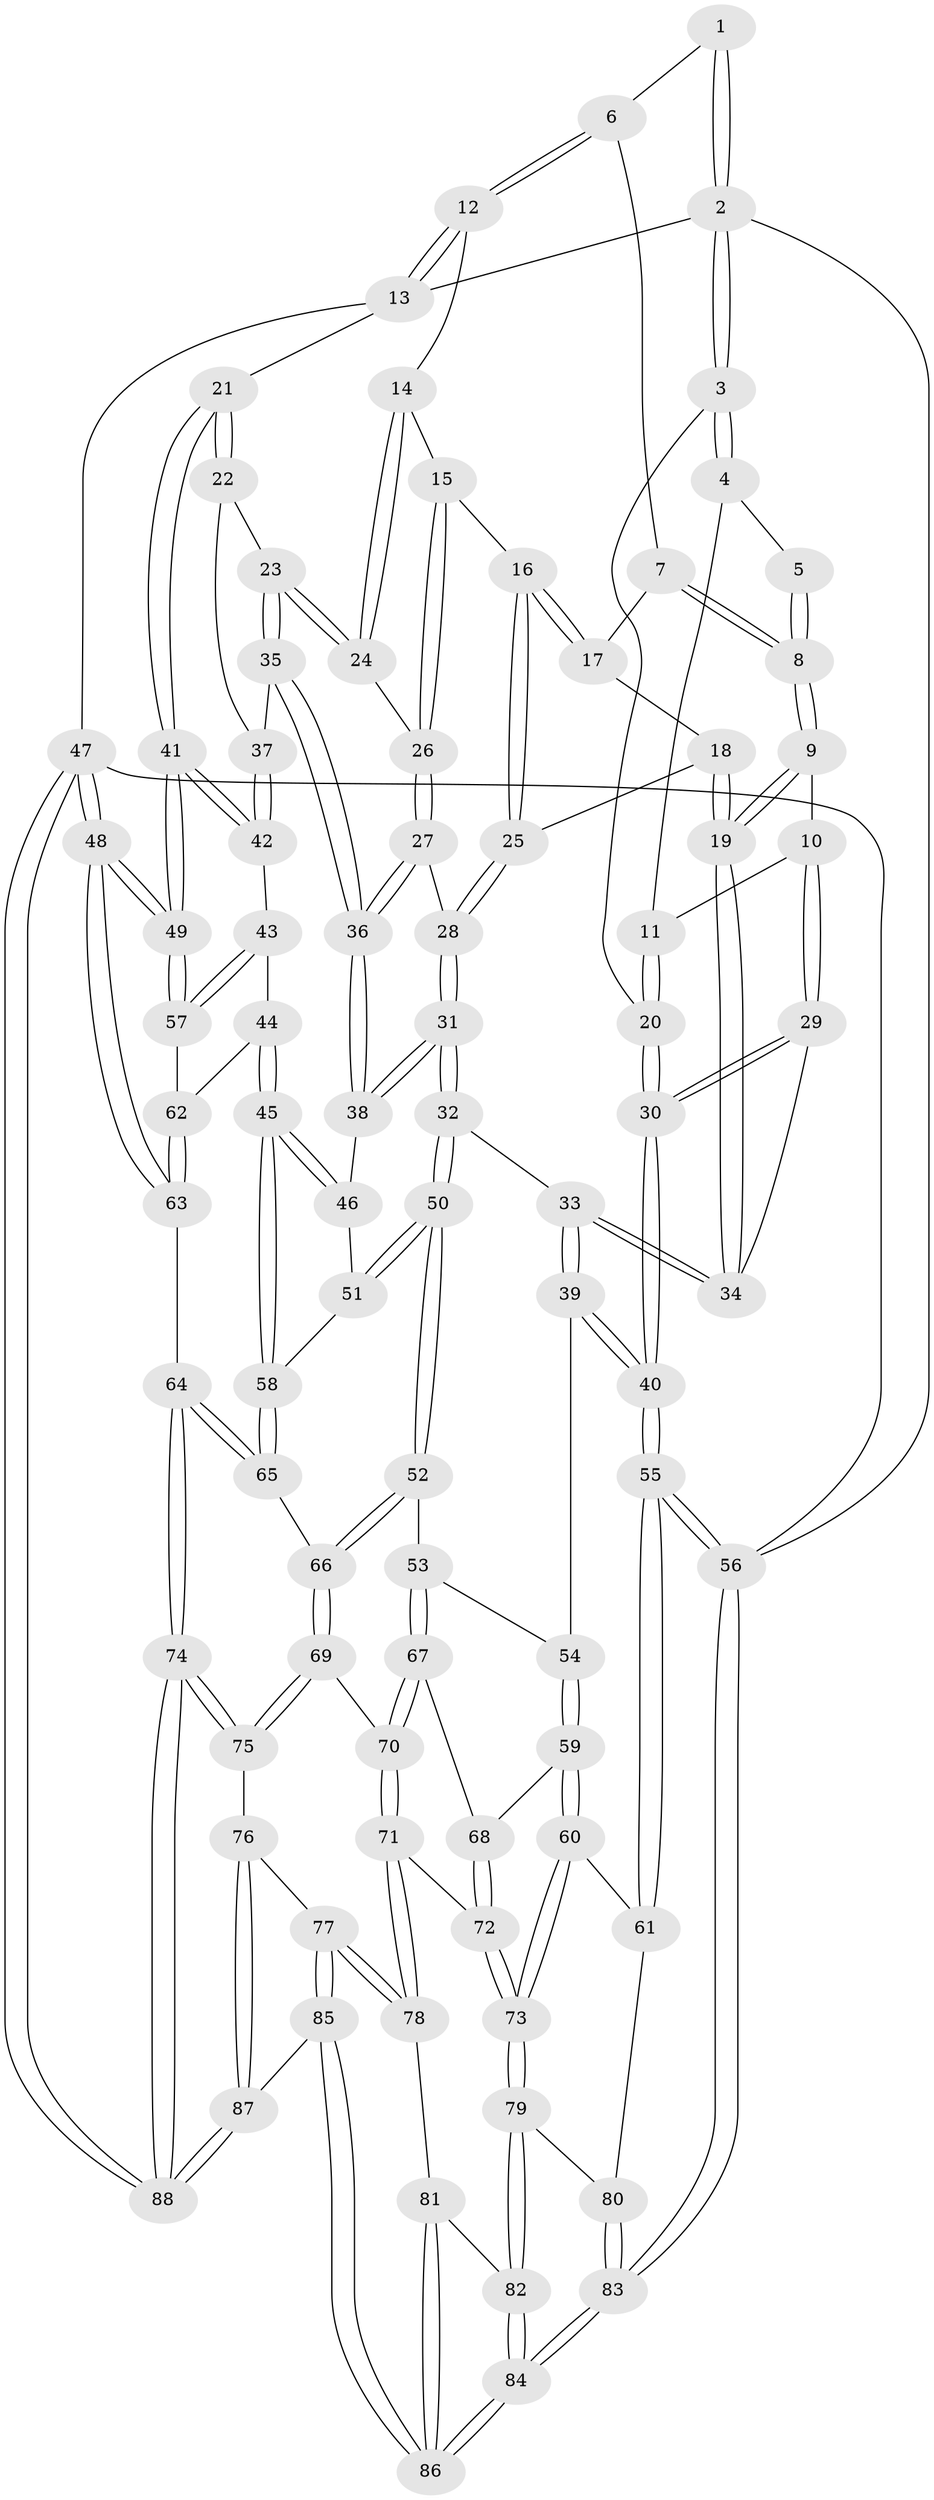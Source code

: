 // coarse degree distribution, {4: 0.39215686274509803, 3: 0.23529411764705882, 6: 0.09803921568627451, 5: 0.27450980392156865}
// Generated by graph-tools (version 1.1) at 2025/42/03/06/25 10:42:33]
// undirected, 88 vertices, 217 edges
graph export_dot {
graph [start="1"]
  node [color=gray90,style=filled];
  1 [pos="+0.1865026488344652+0"];
  2 [pos="+0+0"];
  3 [pos="+0+0"];
  4 [pos="+0.14883280154336884+0.03799843720914798"];
  5 [pos="+0.15094516327590146+0.0298082677216094"];
  6 [pos="+0.44629404850410437+0"];
  7 [pos="+0.42287264334333763+0"];
  8 [pos="+0.3779314442729589+0.004975350934770004"];
  9 [pos="+0.28147732786093826+0.15016913554746356"];
  10 [pos="+0.25007511340459665+0.15020753879866425"];
  11 [pos="+0.15826737523855364+0.1099884365342259"];
  12 [pos="+0.9201698788013808+0"];
  13 [pos="+1+0"];
  14 [pos="+0.8684696714814305+0"];
  15 [pos="+0.591776524451577+0.1768297785888696"];
  16 [pos="+0.5637544250372266+0.1771489523802739"];
  17 [pos="+0.45121504664418527+0.009274121576752286"];
  18 [pos="+0.4518111595599354+0.20178280413140082"];
  19 [pos="+0.3384347471161903+0.2839510588900764"];
  20 [pos="+0+0.2110081157126665"];
  21 [pos="+1+0"];
  22 [pos="+0.9764510362578165+0.15775278900709855"];
  23 [pos="+0.8018612106764373+0.28147429696428017"];
  24 [pos="+0.762466939898738+0.1726783588951641"];
  25 [pos="+0.5329972843676077+0.22280120765101094"];
  26 [pos="+0.6649765715071281+0.2349226999623691"];
  27 [pos="+0.6592691975081948+0.29494748378538854"];
  28 [pos="+0.5215052828633193+0.3416753301568217"];
  29 [pos="+0.09817007811450515+0.3016520190333028"];
  30 [pos="+0+0.4027394842512257"];
  31 [pos="+0.4779281676857755+0.39857829069110984"];
  32 [pos="+0.4679199464051637+0.40662078721434647"];
  33 [pos="+0.35436935347012294+0.35086037723898644"];
  34 [pos="+0.34282896703939525+0.3234007968750885"];
  35 [pos="+0.8054477111929442+0.3765167859101574"];
  36 [pos="+0.7647804581152643+0.392387325438059"];
  37 [pos="+0.8224917370789048+0.37964317294390926"];
  38 [pos="+0.7503440253396044+0.4119016997792585"];
  39 [pos="+0.16992217015984784+0.5155914121959178"];
  40 [pos="+0+0.4309893415609584"];
  41 [pos="+1+0.4013088503522372"];
  42 [pos="+0.9697923960918771+0.4416373149586544"];
  43 [pos="+0.9455004347788236+0.4820882973850553"];
  44 [pos="+0.8325284330723174+0.6081446232285902"];
  45 [pos="+0.7770607493509046+0.613144905799463"];
  46 [pos="+0.7379543839150741+0.448733135466362"];
  47 [pos="+1+1"];
  48 [pos="+1+1"];
  49 [pos="+1+1"];
  50 [pos="+0.5008177523992859+0.5599289256844752"];
  51 [pos="+0.5600341051487993+0.5493933743508288"];
  52 [pos="+0.49615837112042427+0.5731125530313437"];
  53 [pos="+0.42807857189822224+0.6158156926588918"];
  54 [pos="+0.19668517203293015+0.5528667551298767"];
  55 [pos="+0+0.7053194337805118"];
  56 [pos="+0+1"];
  57 [pos="+0.9601872119564997+0.6853255703115969"];
  58 [pos="+0.776829687767981+0.6133668171692606"];
  59 [pos="+0.20299517221673496+0.707955575493769"];
  60 [pos="+0.1928342241336073+0.7195990253223141"];
  61 [pos="+0+0.7676608282982952"];
  62 [pos="+0.8490472814109826+0.6222639984421083"];
  63 [pos="+0.8795745943743326+0.8606752065297865"];
  64 [pos="+0.809234700193409+0.8322456240221998"];
  65 [pos="+0.7186467866099795+0.7409775767332026"];
  66 [pos="+0.6180232569487673+0.7492791515184679"];
  67 [pos="+0.42141808142931114+0.6307979124976257"];
  68 [pos="+0.2758293735929863+0.7290528673562919"];
  69 [pos="+0.608205036829248+0.7656670367648868"];
  70 [pos="+0.41200947141330546+0.7871578843146204"];
  71 [pos="+0.38656123165034006+0.8391278669969264"];
  72 [pos="+0.3294292858043946+0.8150470938838832"];
  73 [pos="+0.19944845113593196+0.8632082468668989"];
  74 [pos="+0.6588522032505675+0.950000151159637"];
  75 [pos="+0.5803261937913782+0.8623159121699397"];
  76 [pos="+0.4951877846827375+0.9069701971819952"];
  77 [pos="+0.40790015686249254+0.8876816933046914"];
  78 [pos="+0.40096070070105716+0.8823683827331553"];
  79 [pos="+0.18446201677478058+0.8910188784047142"];
  80 [pos="+0.10594047805119149+0.8872815478882464"];
  81 [pos="+0.32151476661103906+0.9332365351122203"];
  82 [pos="+0.1978345103001636+0.9122449452062065"];
  83 [pos="+0+1"];
  84 [pos="+0.2112611887850553+1"];
  85 [pos="+0.39176239063787316+1"];
  86 [pos="+0.2531896812382277+1"];
  87 [pos="+0.5737809178172147+1"];
  88 [pos="+0.6908680887166663+1"];
  1 -- 2;
  1 -- 2;
  1 -- 6;
  2 -- 3;
  2 -- 3;
  2 -- 13;
  2 -- 56;
  3 -- 4;
  3 -- 4;
  3 -- 20;
  4 -- 5;
  4 -- 11;
  5 -- 8;
  5 -- 8;
  6 -- 7;
  6 -- 12;
  6 -- 12;
  7 -- 8;
  7 -- 8;
  7 -- 17;
  8 -- 9;
  8 -- 9;
  9 -- 10;
  9 -- 19;
  9 -- 19;
  10 -- 11;
  10 -- 29;
  10 -- 29;
  11 -- 20;
  11 -- 20;
  12 -- 13;
  12 -- 13;
  12 -- 14;
  13 -- 21;
  13 -- 47;
  14 -- 15;
  14 -- 24;
  14 -- 24;
  15 -- 16;
  15 -- 26;
  15 -- 26;
  16 -- 17;
  16 -- 17;
  16 -- 25;
  16 -- 25;
  17 -- 18;
  18 -- 19;
  18 -- 19;
  18 -- 25;
  19 -- 34;
  19 -- 34;
  20 -- 30;
  20 -- 30;
  21 -- 22;
  21 -- 22;
  21 -- 41;
  21 -- 41;
  22 -- 23;
  22 -- 37;
  23 -- 24;
  23 -- 24;
  23 -- 35;
  23 -- 35;
  24 -- 26;
  25 -- 28;
  25 -- 28;
  26 -- 27;
  26 -- 27;
  27 -- 28;
  27 -- 36;
  27 -- 36;
  28 -- 31;
  28 -- 31;
  29 -- 30;
  29 -- 30;
  29 -- 34;
  30 -- 40;
  30 -- 40;
  31 -- 32;
  31 -- 32;
  31 -- 38;
  31 -- 38;
  32 -- 33;
  32 -- 50;
  32 -- 50;
  33 -- 34;
  33 -- 34;
  33 -- 39;
  33 -- 39;
  35 -- 36;
  35 -- 36;
  35 -- 37;
  36 -- 38;
  36 -- 38;
  37 -- 42;
  37 -- 42;
  38 -- 46;
  39 -- 40;
  39 -- 40;
  39 -- 54;
  40 -- 55;
  40 -- 55;
  41 -- 42;
  41 -- 42;
  41 -- 49;
  41 -- 49;
  42 -- 43;
  43 -- 44;
  43 -- 57;
  43 -- 57;
  44 -- 45;
  44 -- 45;
  44 -- 62;
  45 -- 46;
  45 -- 46;
  45 -- 58;
  45 -- 58;
  46 -- 51;
  47 -- 48;
  47 -- 48;
  47 -- 88;
  47 -- 88;
  47 -- 56;
  48 -- 49;
  48 -- 49;
  48 -- 63;
  48 -- 63;
  49 -- 57;
  49 -- 57;
  50 -- 51;
  50 -- 51;
  50 -- 52;
  50 -- 52;
  51 -- 58;
  52 -- 53;
  52 -- 66;
  52 -- 66;
  53 -- 54;
  53 -- 67;
  53 -- 67;
  54 -- 59;
  54 -- 59;
  55 -- 56;
  55 -- 56;
  55 -- 61;
  55 -- 61;
  56 -- 83;
  56 -- 83;
  57 -- 62;
  58 -- 65;
  58 -- 65;
  59 -- 60;
  59 -- 60;
  59 -- 68;
  60 -- 61;
  60 -- 73;
  60 -- 73;
  61 -- 80;
  62 -- 63;
  62 -- 63;
  63 -- 64;
  64 -- 65;
  64 -- 65;
  64 -- 74;
  64 -- 74;
  65 -- 66;
  66 -- 69;
  66 -- 69;
  67 -- 68;
  67 -- 70;
  67 -- 70;
  68 -- 72;
  68 -- 72;
  69 -- 70;
  69 -- 75;
  69 -- 75;
  70 -- 71;
  70 -- 71;
  71 -- 72;
  71 -- 78;
  71 -- 78;
  72 -- 73;
  72 -- 73;
  73 -- 79;
  73 -- 79;
  74 -- 75;
  74 -- 75;
  74 -- 88;
  74 -- 88;
  75 -- 76;
  76 -- 77;
  76 -- 87;
  76 -- 87;
  77 -- 78;
  77 -- 78;
  77 -- 85;
  77 -- 85;
  78 -- 81;
  79 -- 80;
  79 -- 82;
  79 -- 82;
  80 -- 83;
  80 -- 83;
  81 -- 82;
  81 -- 86;
  81 -- 86;
  82 -- 84;
  82 -- 84;
  83 -- 84;
  83 -- 84;
  84 -- 86;
  84 -- 86;
  85 -- 86;
  85 -- 86;
  85 -- 87;
  87 -- 88;
  87 -- 88;
}

